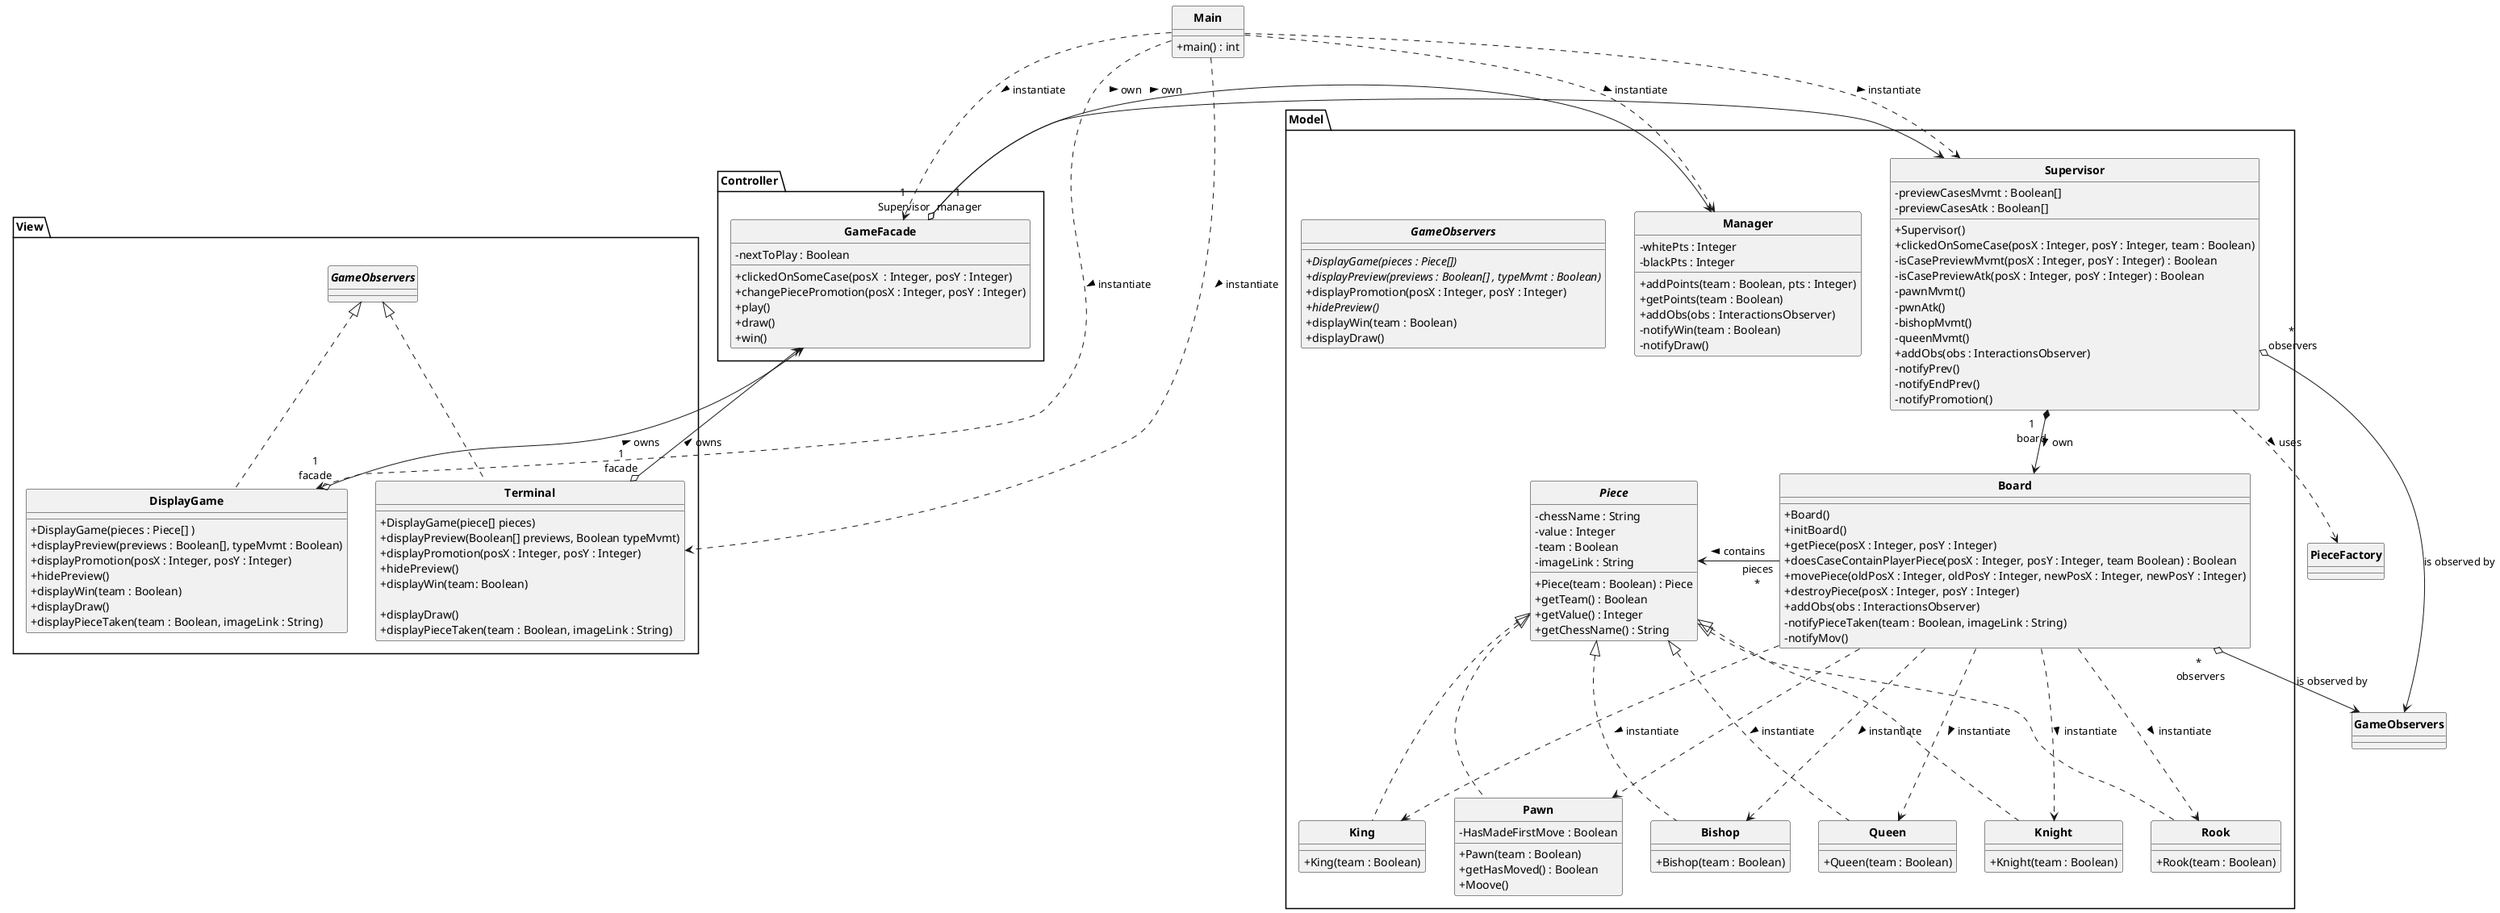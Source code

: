     @startuml


'a faire, trouver comment faire le "enroque"

    skinparam style strictuml
    skinparam classAttributeIconSize 0
    skinparam classFontStyle Bold
    hide enum methods

    class Main{
        + main() : int
    }

    package Controller{
        class GameFacade{
            - nextToPlay : Boolean
            + clickedOnSomeCase(posX  : Integer, posY : Integer)
            + changePiecePromotion(posX : Integer, posY : Integer)
            + play()
            + draw()
            + win()
        }
    }


    package Model{

        class Supervisor{ 
            - previewCasesMvmt : Boolean[] 
            - previewCasesAtk : Boolean[] 

            + Supervisor()
            + clickedOnSomeCase(posX : Integer, posY : Integer, team : Boolean)
            - isCasePreviewMvmt(posX : Integer, posY : Integer) : Boolean
            - isCasePreviewAtk(posX : Integer, posY : Integer) : Boolean
            - pawnMvmt()
            - pwnAtk()
            - bishopMvmt()
            - queenMvmt()
            + addObs(obs : InteractionsObserver)
            - notifyPrev()
            - notifyEndPrev()
            - notifyPromotion()
        }

        class Manager{
            - whitePts : Integer
            - blackPts : Integer
            + addPoints(team : Boolean, pts : Integer)
            + getPoints(team : Boolean)
            + addObs(obs : InteractionsObserver)
            - notifyWin(team : Boolean)
            - notifyDraw()
        }

        class Board{
            + Board()
            + initBoard()
            + getPiece(posX : Integer, posY : Integer)
            + doesCaseContainPlayerPiece(posX : Integer, posY : Integer, team Boolean) : Boolean
            + movePiece(oldPosX : Integer, oldPosY : Integer, newPosX : Integer, newPosY : Integer)
            + destroyPiece(posX : Integer, posY : Integer)
            + addObs(obs : InteractionsObserver)
            - notifyPieceTaken(team : Boolean, imageLink : String)
            - notifyMov()
        }

        

        
        
        abstract class Piece{
            - chessName : String
            - value : Integer
            - team : Boolean
            - imageLink : String

            + Piece(team : Boolean) : Piece 
            + getTeam() : Boolean
            + getValue() : Integer
            + getChessName() : String
        }

        class Pawn implements Piece{
            + Pawn(team : Boolean)
            - HasMadeFirstMove : Boolean
            + getHasMoved() : Boolean
            + Moove()
        }

        class King implements Piece{
            + King(team : Boolean)
        }

        class Queen implements Piece{
            + Queen(team : Boolean)
        }

        class Bishop implements Piece{
            + Bishop(team : Boolean) 
        }

        class Rook implements Piece{
            + Rook(team : Boolean)
        }

        class Knight implements Piece{
            + Knight(team : Boolean)
        }

        interface GameObservers{
            + DisplayGame(pieces : Piece[]) {abstract}
            + displayPreview(previews : Boolean[] , typeMvmt : Boolean) {abstract}
            + displayPromotion(posX : Integer, posY : Integer)
            + hidePreview() {abstract}
            + displayWin(team : Boolean)
            + displayDraw()
            
        }
    }

    package View{
        'two observers
        'this one is displaying everything with swing
         class DisplayGame implements GameObservers{
            + DisplayGame(pieces : Piece[] )
            + displayPreview(previews : Boolean[], typeMvmt : Boolean)
            + displayPromotion(posX : Integer, posY : Integer)
            + hidePreview()
            + displayWin(team : Boolean)
            + displayDraw()
            + displayPieceTaken(team : Boolean, imageLink : String)
        }

        class Terminal implements GameObservers{
            + DisplayGame(piece[] pieces)
            + displayPreview(Boolean[] previews, Boolean typeMvmt)
            + displayPromotion(posX : Integer, posY : Integer)
            + hidePreview()
            + displayWin(team: Boolean)

            + displayDraw()
            + displayPieceTaken(team : Boolean, imageLink : String)
        }
    }

    GameFacade "1\n Supervisor" o-> Supervisor : "own >"
    GameFacade "1\n manager" o-> Manager : "own >"
    

    Supervisor ..> PieceFactory : "uses >"
    Supervisor "*\n observers" o--> GameObservers : "is observed by"
    Supervisor "1\nboard" *-d-> Board : "own >" 
    
    Board ..d.> Pawn : "instantiate >"
    Board ..d.> King : "instantiate >"
    Board ..d.> Queen : "instantiate >"
    Board ..d.> Bishop : "instantiate >"
    Board ..d.> Rook : "instantiate >"
    Board ..d.> Knight : "instantiate >"

    Board "pieces\n*" -l-> Piece : " contains >"
    Board "*\n observers" o--> GameObservers : "is observed by"


    Main .d.> GameFacade : "instantiate >"
    Main .d.> DisplayGame : "instantiate >"
    Main .d.> Terminal : "instantiate >"
    Main .d.> Supervisor : "instantiate >"
    Main .d.> Manager : "instantiate >"

    DisplayGame "1\nfacade" o-u-> GameFacade : "owns >"
    Terminal "1\nfacade" o-u-> GameFacade : "owns >"

    @enduml